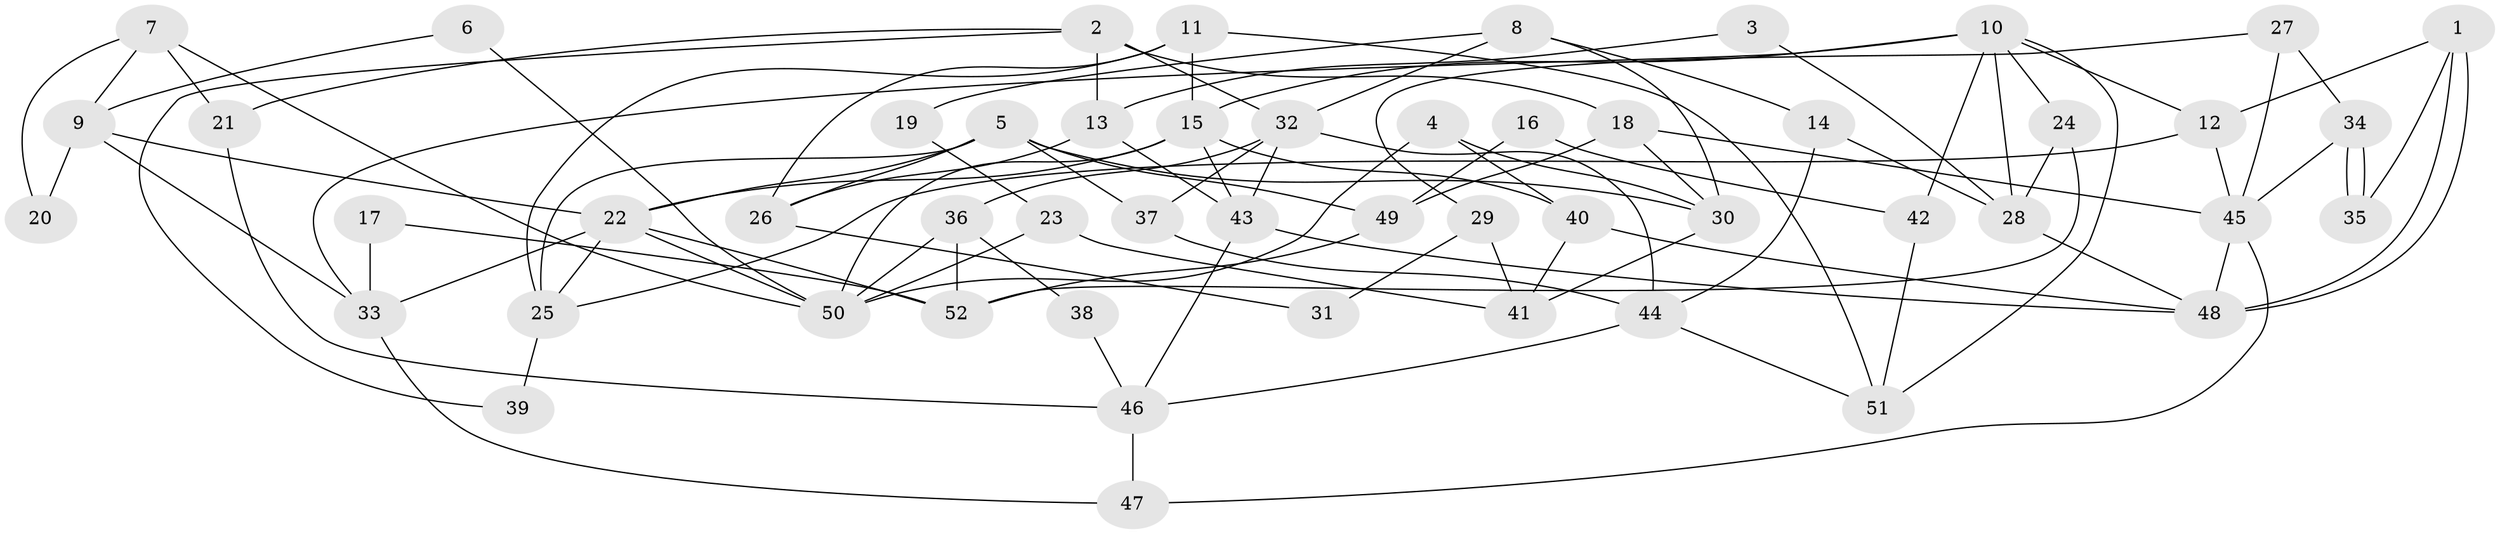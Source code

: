 // coarse degree distribution, {5: 0.125, 6: 0.09375, 10: 0.03125, 9: 0.03125, 2: 0.15625, 4: 0.25, 14: 0.03125, 3: 0.28125}
// Generated by graph-tools (version 1.1) at 2025/51/03/04/25 22:51:02]
// undirected, 52 vertices, 104 edges
graph export_dot {
  node [color=gray90,style=filled];
  1;
  2;
  3;
  4;
  5;
  6;
  7;
  8;
  9;
  10;
  11;
  12;
  13;
  14;
  15;
  16;
  17;
  18;
  19;
  20;
  21;
  22;
  23;
  24;
  25;
  26;
  27;
  28;
  29;
  30;
  31;
  32;
  33;
  34;
  35;
  36;
  37;
  38;
  39;
  40;
  41;
  42;
  43;
  44;
  45;
  46;
  47;
  48;
  49;
  50;
  51;
  52;
  1 -- 12;
  1 -- 48;
  1 -- 48;
  1 -- 35;
  2 -- 32;
  2 -- 13;
  2 -- 18;
  2 -- 21;
  2 -- 39;
  3 -- 28;
  3 -- 13;
  4 -- 40;
  4 -- 30;
  4 -- 50;
  5 -- 37;
  5 -- 22;
  5 -- 25;
  5 -- 26;
  5 -- 30;
  5 -- 49;
  6 -- 50;
  6 -- 9;
  7 -- 9;
  7 -- 50;
  7 -- 20;
  7 -- 21;
  8 -- 14;
  8 -- 30;
  8 -- 19;
  8 -- 32;
  9 -- 22;
  9 -- 33;
  9 -- 20;
  10 -- 33;
  10 -- 24;
  10 -- 12;
  10 -- 15;
  10 -- 28;
  10 -- 42;
  10 -- 51;
  11 -- 25;
  11 -- 15;
  11 -- 26;
  11 -- 51;
  12 -- 25;
  12 -- 45;
  13 -- 43;
  13 -- 26;
  14 -- 44;
  14 -- 28;
  15 -- 50;
  15 -- 22;
  15 -- 40;
  15 -- 43;
  16 -- 42;
  16 -- 49;
  17 -- 52;
  17 -- 33;
  18 -- 45;
  18 -- 30;
  18 -- 49;
  19 -- 23;
  21 -- 46;
  22 -- 50;
  22 -- 25;
  22 -- 33;
  22 -- 52;
  23 -- 50;
  23 -- 41;
  24 -- 28;
  24 -- 52;
  25 -- 39;
  26 -- 31;
  27 -- 45;
  27 -- 34;
  27 -- 29;
  28 -- 48;
  29 -- 41;
  29 -- 31;
  30 -- 41;
  32 -- 44;
  32 -- 36;
  32 -- 37;
  32 -- 43;
  33 -- 47;
  34 -- 35;
  34 -- 35;
  34 -- 45;
  36 -- 52;
  36 -- 38;
  36 -- 50;
  37 -- 44;
  38 -- 46;
  40 -- 48;
  40 -- 41;
  42 -- 51;
  43 -- 46;
  43 -- 48;
  44 -- 46;
  44 -- 51;
  45 -- 48;
  45 -- 47;
  46 -- 47;
  49 -- 52;
}
